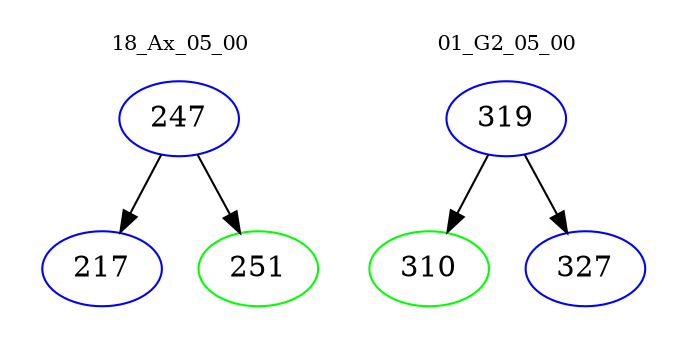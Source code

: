 digraph{
subgraph cluster_0 {
color = white
label = "18_Ax_05_00";
fontsize=10;
T0_247 [label="247", color="blue"]
T0_247 -> T0_217 [color="black"]
T0_217 [label="217", color="blue"]
T0_247 -> T0_251 [color="black"]
T0_251 [label="251", color="green"]
}
subgraph cluster_1 {
color = white
label = "01_G2_05_00";
fontsize=10;
T1_319 [label="319", color="blue"]
T1_319 -> T1_310 [color="black"]
T1_310 [label="310", color="green"]
T1_319 -> T1_327 [color="black"]
T1_327 [label="327", color="blue"]
}
}
